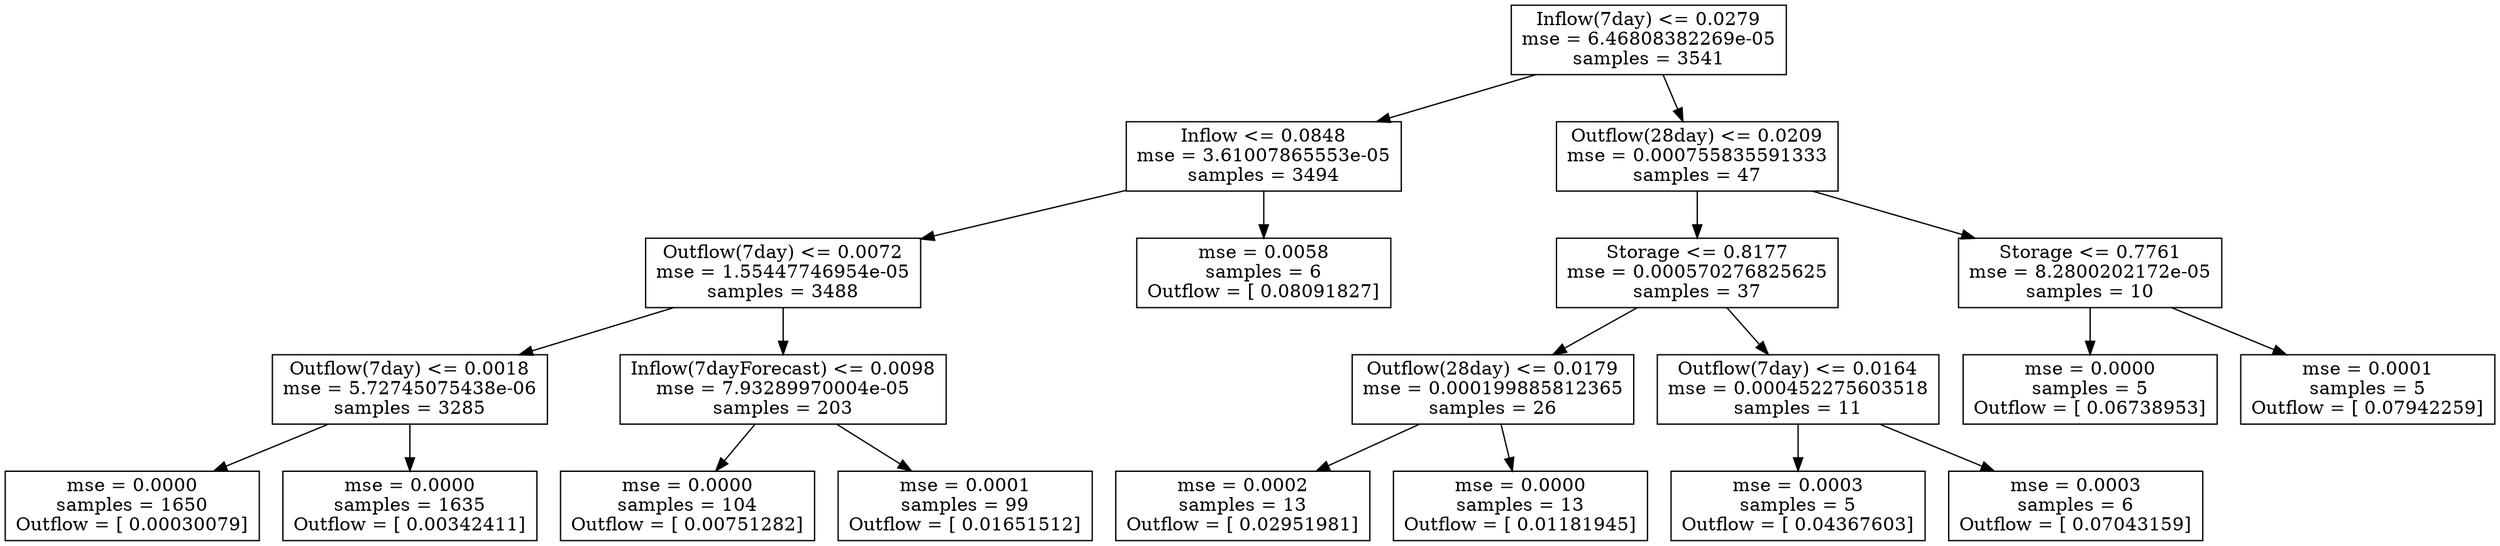 digraph Tree {
0 [label="Inflow(7day) <= 0.0279\nmse = 6.46808382269e-05\nsamples = 3541", shape="box"] ;
1 [label="Inflow <= 0.0848\nmse = 3.61007865553e-05\nsamples = 3494", shape="box"] ;
0 -> 1 ;
2 [label="Outflow(7day) <= 0.0072\nmse = 1.55447746954e-05\nsamples = 3488", shape="box"] ;
1 -> 2 ;
3 [label="Outflow(7day) <= 0.0018\nmse = 5.72745075438e-06\nsamples = 3285", shape="box"] ;
2 -> 3 ;
4 [label="mse = 0.0000\nsamples = 1650\nOutflow = [ 0.00030079]", shape="box"] ;
3 -> 4 ;
5 [label="mse = 0.0000\nsamples = 1635\nOutflow = [ 0.00342411]", shape="box"] ;
3 -> 5 ;
6 [label="Inflow(7dayForecast) <= 0.0098\nmse = 7.93289970004e-05\nsamples = 203", shape="box"] ;
2 -> 6 ;
7 [label="mse = 0.0000\nsamples = 104\nOutflow = [ 0.00751282]", shape="box"] ;
6 -> 7 ;
8 [label="mse = 0.0001\nsamples = 99\nOutflow = [ 0.01651512]", shape="box"] ;
6 -> 8 ;
9 [label="mse = 0.0058\nsamples = 6\nOutflow = [ 0.08091827]", shape="box"] ;
1 -> 9 ;
10 [label="Outflow(28day) <= 0.0209\nmse = 0.000755835591333\nsamples = 47", shape="box"] ;
0 -> 10 ;
11 [label="Storage <= 0.8177\nmse = 0.000570276825625\nsamples = 37", shape="box"] ;
10 -> 11 ;
12 [label="Outflow(28day) <= 0.0179\nmse = 0.000199885812365\nsamples = 26", shape="box"] ;
11 -> 12 ;
13 [label="mse = 0.0002\nsamples = 13\nOutflow = [ 0.02951981]", shape="box"] ;
12 -> 13 ;
14 [label="mse = 0.0000\nsamples = 13\nOutflow = [ 0.01181945]", shape="box"] ;
12 -> 14 ;
15 [label="Outflow(7day) <= 0.0164\nmse = 0.000452275603518\nsamples = 11", shape="box"] ;
11 -> 15 ;
16 [label="mse = 0.0003\nsamples = 5\nOutflow = [ 0.04367603]", shape="box"] ;
15 -> 16 ;
17 [label="mse = 0.0003\nsamples = 6\nOutflow = [ 0.07043159]", shape="box"] ;
15 -> 17 ;
18 [label="Storage <= 0.7761\nmse = 8.2800202172e-05\nsamples = 10", shape="box"] ;
10 -> 18 ;
19 [label="mse = 0.0000\nsamples = 5\nOutflow = [ 0.06738953]", shape="box"] ;
18 -> 19 ;
20 [label="mse = 0.0001\nsamples = 5\nOutflow = [ 0.07942259]", shape="box"] ;
18 -> 20 ;
}